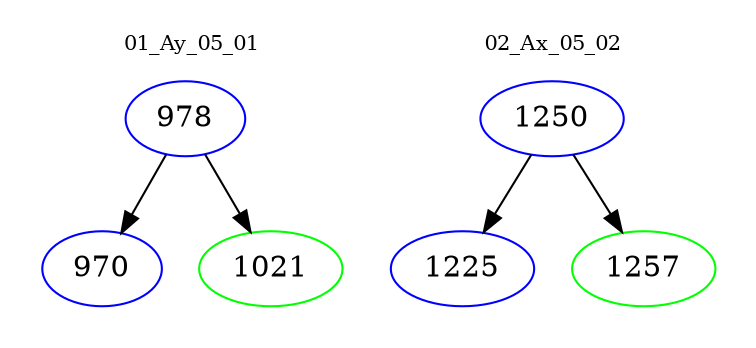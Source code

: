 digraph{
subgraph cluster_0 {
color = white
label = "01_Ay_05_01";
fontsize=10;
T0_978 [label="978", color="blue"]
T0_978 -> T0_970 [color="black"]
T0_970 [label="970", color="blue"]
T0_978 -> T0_1021 [color="black"]
T0_1021 [label="1021", color="green"]
}
subgraph cluster_1 {
color = white
label = "02_Ax_05_02";
fontsize=10;
T1_1250 [label="1250", color="blue"]
T1_1250 -> T1_1225 [color="black"]
T1_1225 [label="1225", color="blue"]
T1_1250 -> T1_1257 [color="black"]
T1_1257 [label="1257", color="green"]
}
}
